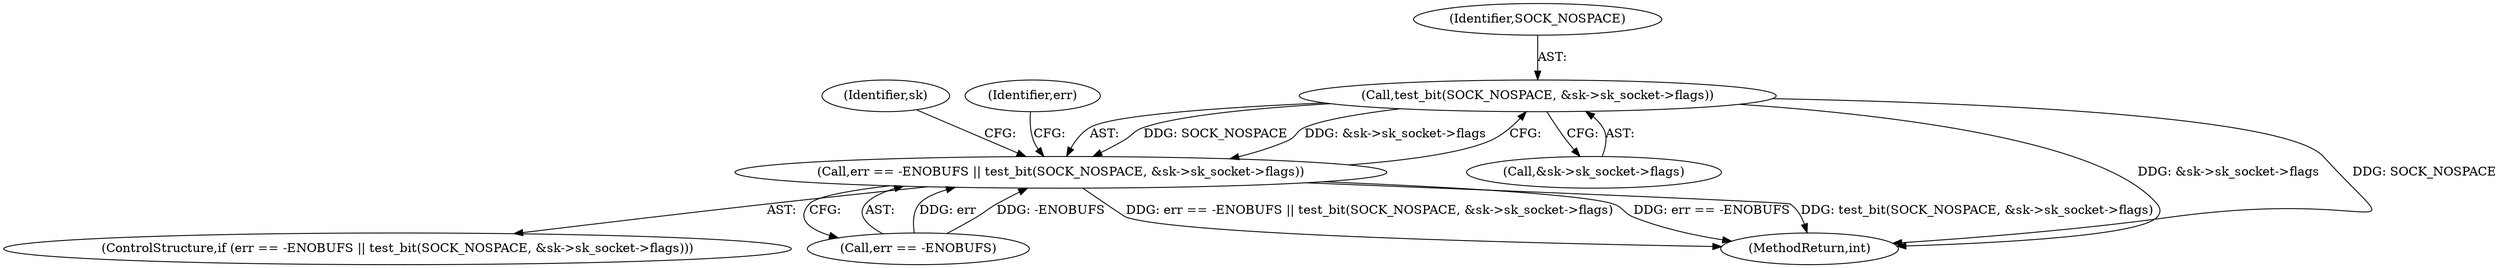 digraph "0_linux_45f6fad84cc305103b28d73482b344d7f5b76f39_18@pointer" {
"1001010" [label="(Call,test_bit(SOCK_NOSPACE, &sk->sk_socket->flags))"];
"1001005" [label="(Call,err == -ENOBUFS || test_bit(SOCK_NOSPACE, &sk->sk_socket->flags))"];
"1001021" [label="(Identifier,sk)"];
"1001005" [label="(Call,err == -ENOBUFS || test_bit(SOCK_NOSPACE, &sk->sk_socket->flags))"];
"1001012" [label="(Call,&sk->sk_socket->flags)"];
"1001010" [label="(Call,test_bit(SOCK_NOSPACE, &sk->sk_socket->flags))"];
"1001004" [label="(ControlStructure,if (err == -ENOBUFS || test_bit(SOCK_NOSPACE, &sk->sk_socket->flags)))"];
"1001006" [label="(Call,err == -ENOBUFS)"];
"1001043" [label="(MethodReturn,int)"];
"1001025" [label="(Identifier,err)"];
"1001011" [label="(Identifier,SOCK_NOSPACE)"];
"1001010" -> "1001005"  [label="AST: "];
"1001010" -> "1001012"  [label="CFG: "];
"1001011" -> "1001010"  [label="AST: "];
"1001012" -> "1001010"  [label="AST: "];
"1001005" -> "1001010"  [label="CFG: "];
"1001010" -> "1001043"  [label="DDG: &sk->sk_socket->flags"];
"1001010" -> "1001043"  [label="DDG: SOCK_NOSPACE"];
"1001010" -> "1001005"  [label="DDG: SOCK_NOSPACE"];
"1001010" -> "1001005"  [label="DDG: &sk->sk_socket->flags"];
"1001005" -> "1001004"  [label="AST: "];
"1001005" -> "1001006"  [label="CFG: "];
"1001006" -> "1001005"  [label="AST: "];
"1001021" -> "1001005"  [label="CFG: "];
"1001025" -> "1001005"  [label="CFG: "];
"1001005" -> "1001043"  [label="DDG: err == -ENOBUFS || test_bit(SOCK_NOSPACE, &sk->sk_socket->flags)"];
"1001005" -> "1001043"  [label="DDG: err == -ENOBUFS"];
"1001005" -> "1001043"  [label="DDG: test_bit(SOCK_NOSPACE, &sk->sk_socket->flags)"];
"1001006" -> "1001005"  [label="DDG: err"];
"1001006" -> "1001005"  [label="DDG: -ENOBUFS"];
}
